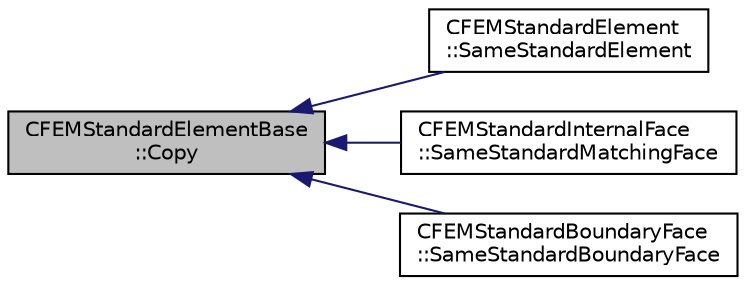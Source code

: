 digraph "CFEMStandardElementBase::Copy"
{
  edge [fontname="Helvetica",fontsize="10",labelfontname="Helvetica",labelfontsize="10"];
  node [fontname="Helvetica",fontsize="10",shape=record];
  rankdir="LR";
  Node25 [label="CFEMStandardElementBase\l::Copy",height=0.2,width=0.4,color="black", fillcolor="grey75", style="filled", fontcolor="black"];
  Node25 -> Node26 [dir="back",color="midnightblue",fontsize="10",style="solid",fontname="Helvetica"];
  Node26 [label="CFEMStandardElement\l::SameStandardElement",height=0.2,width=0.4,color="black", fillcolor="white", style="filled",URL="$class_c_f_e_m_standard_element.html#a81ce632b76ad1e704b34455809686b4f",tooltip="Function, which checks if the function arguments correspond to this standard element. "];
  Node25 -> Node27 [dir="back",color="midnightblue",fontsize="10",style="solid",fontname="Helvetica"];
  Node27 [label="CFEMStandardInternalFace\l::SameStandardMatchingFace",height=0.2,width=0.4,color="black", fillcolor="white", style="filled",URL="$class_c_f_e_m_standard_internal_face.html#a2e6af070e9e9e5bfdbed632ae6209460",tooltip="Function, which checks if the function arguments correspond to this standard face. "];
  Node25 -> Node28 [dir="back",color="midnightblue",fontsize="10",style="solid",fontname="Helvetica"];
  Node28 [label="CFEMStandardBoundaryFace\l::SameStandardBoundaryFace",height=0.2,width=0.4,color="black", fillcolor="white", style="filled",URL="$class_c_f_e_m_standard_boundary_face.html#ac949cdd9b52a4bf83188f6ed2a9ae038",tooltip="Function, which checks if the function arguments correspond to this standard face. "];
}
